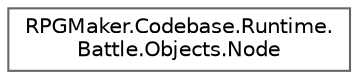 digraph "クラス階層図"
{
 // LATEX_PDF_SIZE
  bgcolor="transparent";
  edge [fontname=Helvetica,fontsize=10,labelfontname=Helvetica,labelfontsize=10];
  node [fontname=Helvetica,fontsize=10,shape=box,height=0.2,width=0.4];
  rankdir="LR";
  Node0 [id="Node000000",label="RPGMaker.Codebase.Runtime.\lBattle.Objects.Node",height=0.2,width=0.4,color="grey40", fillcolor="white", style="filled",URL="$d4/d2c/class_r_p_g_maker_1_1_codebase_1_1_runtime_1_1_battle_1_1_objects_1_1_node.html",tooltip="[ＲＭユナイト固有処理　属性計算　Ｅｖａｌに関連する処理]"];
}

